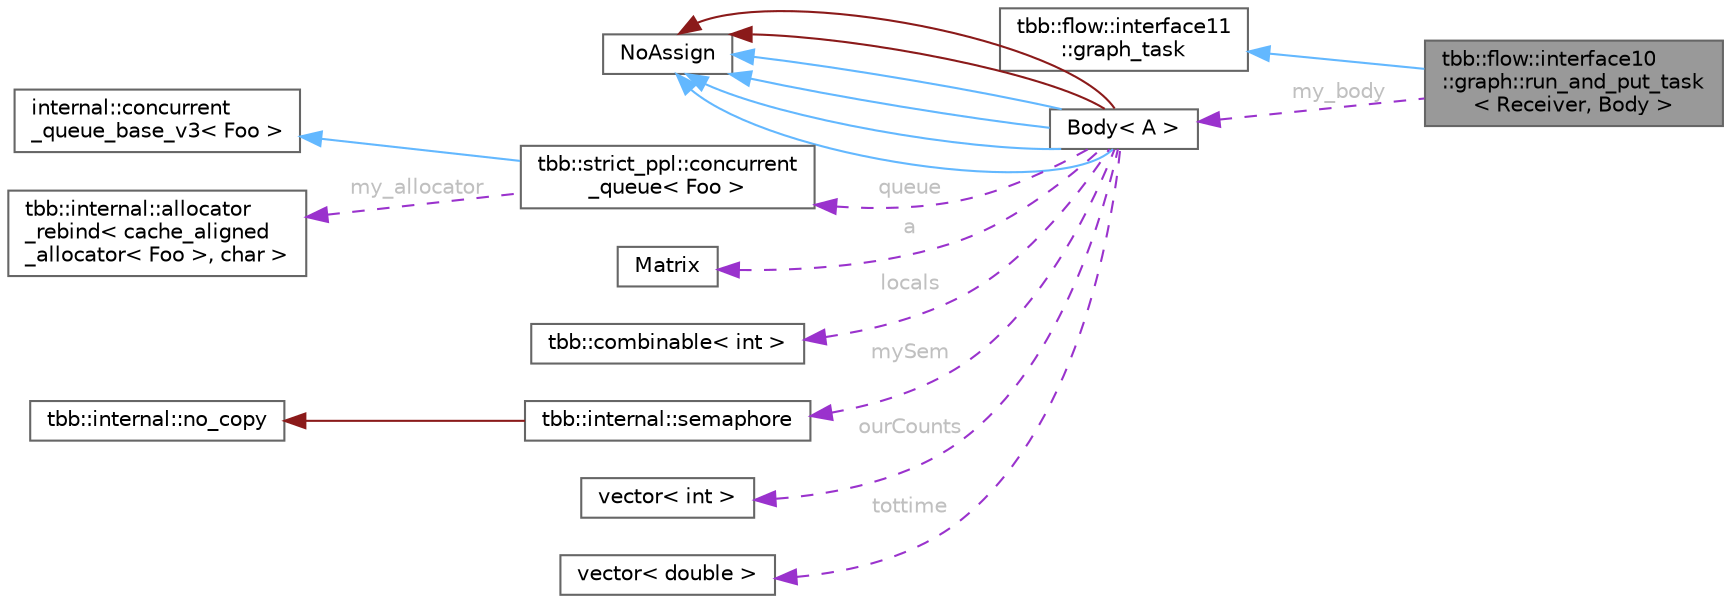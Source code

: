 digraph "tbb::flow::interface10::graph::run_and_put_task&lt; Receiver, Body &gt;"
{
 // LATEX_PDF_SIZE
  bgcolor="transparent";
  edge [fontname=Helvetica,fontsize=10,labelfontname=Helvetica,labelfontsize=10];
  node [fontname=Helvetica,fontsize=10,shape=box,height=0.2,width=0.4];
  rankdir="LR";
  Node1 [id="Node000001",label="tbb::flow::interface10\l::graph::run_and_put_task\l\< Receiver, Body \>",height=0.2,width=0.4,color="gray40", fillcolor="grey60", style="filled", fontcolor="black",tooltip=" "];
  Node2 -> Node1 [id="edge18_Node000001_Node000002",dir="back",color="steelblue1",style="solid",tooltip=" "];
  Node2 [id="Node000002",label="tbb::flow::interface11\l::graph_task",height=0.2,width=0.4,color="gray40", fillcolor="white", style="filled",tooltip=" "];
  Node3 -> Node1 [id="edge19_Node000001_Node000003",dir="back",color="darkorchid3",style="dashed",tooltip=" ",label=" my_body",fontcolor="grey" ];
  Node3 [id="Node000003",label="Body\< A \>",height=0.2,width=0.4,color="gray40", fillcolor="white", style="filled",URL="$class_body.html",tooltip=" "];
  Node4 -> Node3 [id="edge20_Node000003_Node000004",dir="back",color="steelblue1",style="solid",tooltip=" "];
  Node4 [id="Node000004",label="NoAssign",height=0.2,width=0.4,color="gray40", fillcolor="white", style="filled",URL="$class_no_assign.html",tooltip="Base class for prohibiting compiler-generated operator="];
  Node4 -> Node3 [id="edge21_Node000003_Node000004",dir="back",color="steelblue1",style="solid",tooltip=" "];
  Node4 -> Node3 [id="edge22_Node000003_Node000004",dir="back",color="steelblue1",style="solid",tooltip=" "];
  Node4 -> Node3 [id="edge23_Node000003_Node000004",dir="back",color="steelblue1",style="solid",tooltip=" "];
  Node4 -> Node3 [id="edge24_Node000003_Node000004",dir="back",color="firebrick4",style="solid",tooltip=" "];
  Node4 -> Node3 [id="edge25_Node000003_Node000004",dir="back",color="firebrick4",style="solid",tooltip=" "];
  Node5 -> Node3 [id="edge26_Node000003_Node000005",dir="back",color="darkorchid3",style="dashed",tooltip=" ",label=" queue",fontcolor="grey" ];
  Node5 [id="Node000005",label="tbb::strict_ppl::concurrent\l_queue\< Foo \>",height=0.2,width=0.4,color="gray40", fillcolor="white", style="filled",URL="$classtbb_1_1strict__ppl_1_1concurrent__queue.html",tooltip=" "];
  Node6 -> Node5 [id="edge27_Node000005_Node000006",dir="back",color="steelblue1",style="solid",tooltip=" "];
  Node6 [id="Node000006",label="internal::concurrent\l_queue_base_v3\< Foo \>",height=0.2,width=0.4,color="gray40", fillcolor="white", style="filled",tooltip=" "];
  Node7 -> Node5 [id="edge28_Node000005_Node000007",dir="back",color="darkorchid3",style="dashed",tooltip=" ",label=" my_allocator",fontcolor="grey" ];
  Node7 [id="Node000007",label="tbb::internal::allocator\l_rebind\< cache_aligned\l_allocator\< Foo \>, char \>",height=0.2,width=0.4,color="gray40", fillcolor="white", style="filled",URL="$structtbb_1_1internal_1_1allocator__rebind.html",tooltip=" "];
  Node8 -> Node3 [id="edge29_Node000003_Node000008",dir="back",color="darkorchid3",style="dashed",tooltip=" ",label=" a",fontcolor="grey" ];
  Node8 [id="Node000008",label="Matrix",height=0.2,width=0.4,color="gray40", fillcolor="white", style="filled",URL="$class_matrix.html",tooltip=" "];
  Node9 -> Node3 [id="edge30_Node000003_Node000009",dir="back",color="darkorchid3",style="dashed",tooltip=" ",label=" locals",fontcolor="grey" ];
  Node9 [id="Node000009",label="tbb::combinable\< int \>",height=0.2,width=0.4,color="gray40", fillcolor="white", style="filled",URL="$classtbb_1_1combinable.html",tooltip=" "];
  Node10 -> Node3 [id="edge31_Node000003_Node000010",dir="back",color="darkorchid3",style="dashed",tooltip=" ",label=" mySem",fontcolor="grey" ];
  Node10 [id="Node000010",label="tbb::internal::semaphore",height=0.2,width=0.4,color="gray40", fillcolor="white", style="filled",URL="$classtbb_1_1internal_1_1semaphore.html",tooltip="Edsger Dijkstra's counting semaphore"];
  Node11 -> Node10 [id="edge32_Node000010_Node000011",dir="back",color="firebrick4",style="solid",tooltip=" "];
  Node11 [id="Node000011",label="tbb::internal::no_copy",height=0.2,width=0.4,color="gray40", fillcolor="white", style="filled",tooltip=" "];
  Node12 -> Node3 [id="edge33_Node000003_Node000012",dir="back",color="darkorchid3",style="dashed",tooltip=" ",label=" ourCounts",fontcolor="grey" ];
  Node12 [id="Node000012",label="vector\< int \>",height=0.2,width=0.4,color="gray40", fillcolor="white", style="filled",URL="$structvector.html",tooltip=" "];
  Node13 -> Node3 [id="edge34_Node000003_Node000013",dir="back",color="darkorchid3",style="dashed",tooltip=" ",label=" tottime",fontcolor="grey" ];
  Node13 [id="Node000013",label="vector\< double \>",height=0.2,width=0.4,color="gray40", fillcolor="white", style="filled",URL="$structvector.html",tooltip=" "];
}
